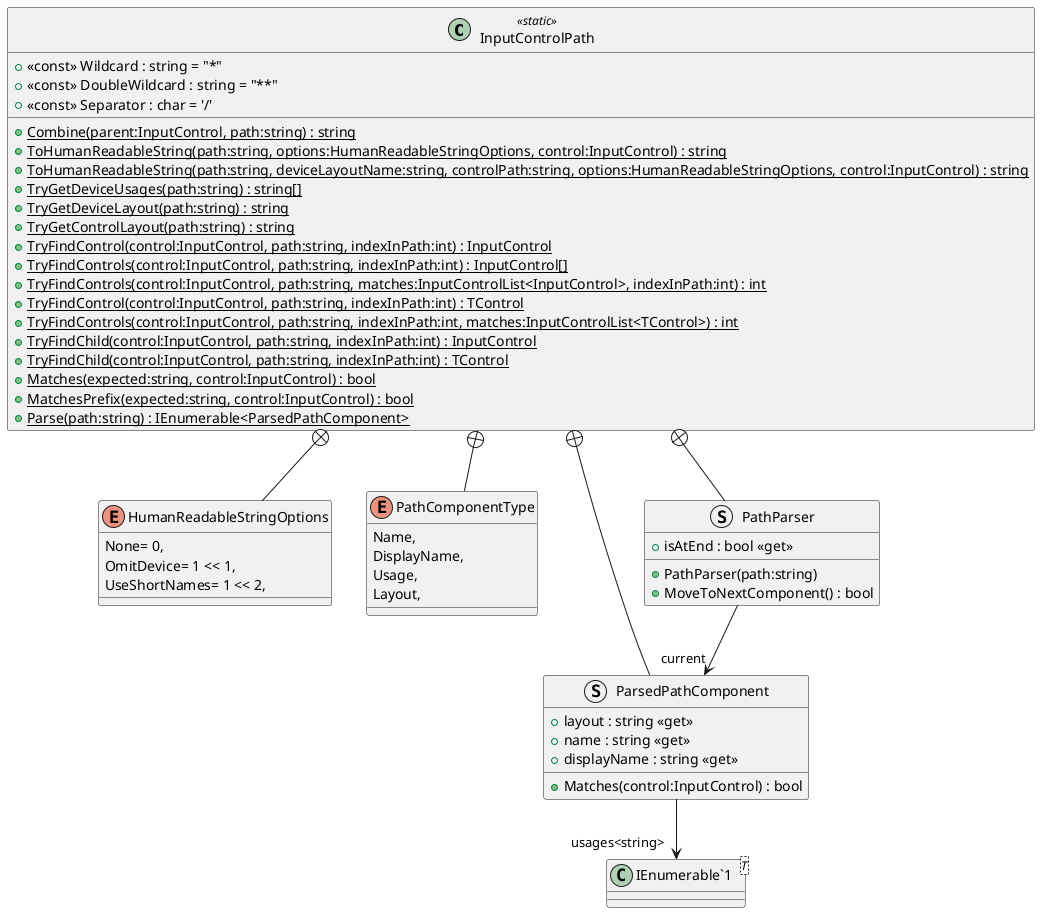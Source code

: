 @startuml
class InputControlPath <<static>> {
    + <<const>> Wildcard : string = "*"
    + <<const>> DoubleWildcard : string = "**"
    + <<const>> Separator : char = '/'
    + {static} Combine(parent:InputControl, path:string) : string
    + {static} ToHumanReadableString(path:string, options:HumanReadableStringOptions, control:InputControl) : string
    + {static} ToHumanReadableString(path:string, deviceLayoutName:string, controlPath:string, options:HumanReadableStringOptions, control:InputControl) : string
    + {static} TryGetDeviceUsages(path:string) : string[]
    + {static} TryGetDeviceLayout(path:string) : string
    + {static} TryGetControlLayout(path:string) : string
    + {static} TryFindControl(control:InputControl, path:string, indexInPath:int) : InputControl
    + {static} TryFindControls(control:InputControl, path:string, indexInPath:int) : InputControl[]
    + {static} TryFindControls(control:InputControl, path:string, matches:InputControlList<InputControl>, indexInPath:int) : int
    + {static} TryFindControl(control:InputControl, path:string, indexInPath:int) : TControl
    + {static} TryFindControls(control:InputControl, path:string, indexInPath:int, matches:InputControlList<TControl>) : int
    + {static} TryFindChild(control:InputControl, path:string, indexInPath:int) : InputControl
    + {static} TryFindChild(control:InputControl, path:string, indexInPath:int) : TControl
    + {static} Matches(expected:string, control:InputControl) : bool
    + {static} MatchesPrefix(expected:string, control:InputControl) : bool
    + {static} Parse(path:string) : IEnumerable<ParsedPathComponent>
}
enum HumanReadableStringOptions {
    None= 0,
    OmitDevice= 1 << 1,
    UseShortNames= 1 << 2,
}
enum PathComponentType {
    Name,
    DisplayName,
    Usage,
    Layout,
}
struct ParsedPathComponent {
    + layout : string <<get>>
    + name : string <<get>>
    + displayName : string <<get>>
    + Matches(control:InputControl) : bool
}
struct PathParser {
    + isAtEnd : bool <<get>>
    + PathParser(path:string)
    + MoveToNextComponent() : bool
}
class "IEnumerable`1"<T> {
}
InputControlPath +-- HumanReadableStringOptions
InputControlPath +-- PathComponentType
InputControlPath +-- ParsedPathComponent
ParsedPathComponent --> "usages<string>" "IEnumerable`1"
InputControlPath +-- PathParser
PathParser --> "current" ParsedPathComponent
@enduml
